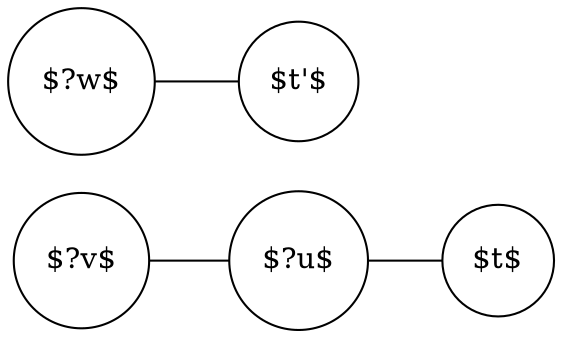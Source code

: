 graph {
    rankdir=LR;

    node [shape = circle];
    0 [label = "$?v$"];
    1 [label = "$?u$"];
    2 [label = "$t$"];
    3 [label = "$?w$"];
    4 [label = "$t'$"];

    0 -- 1;
    1 -- 2;
    3 -- 4;
}

